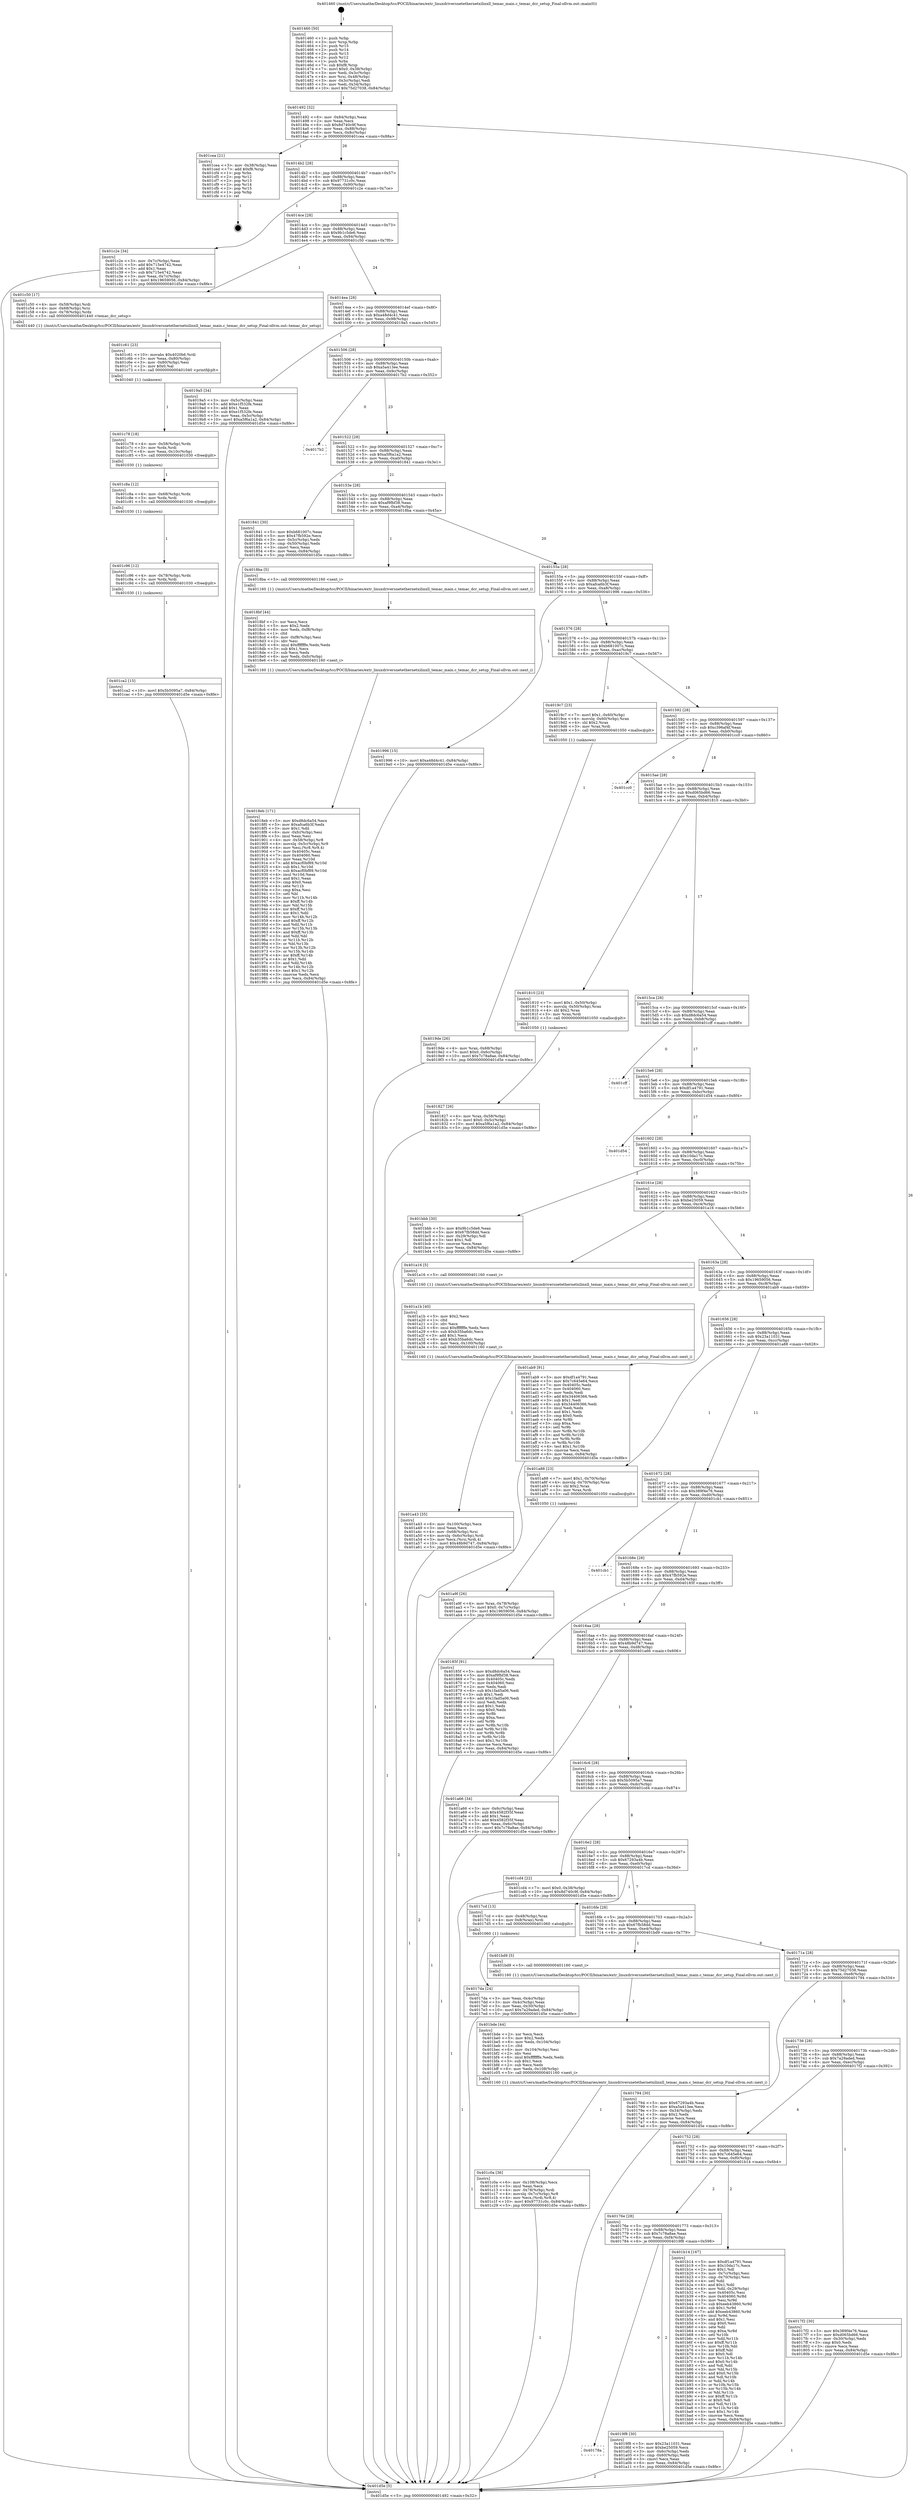 digraph "0x401460" {
  label = "0x401460 (/mnt/c/Users/mathe/Desktop/tcc/POCII/binaries/extr_linuxdriversnetethernetxilinxll_temac_main.c_temac_dcr_setup_Final-ollvm.out::main(0))"
  labelloc = "t"
  node[shape=record]

  Entry [label="",width=0.3,height=0.3,shape=circle,fillcolor=black,style=filled]
  "0x401492" [label="{
     0x401492 [32]\l
     | [instrs]\l
     &nbsp;&nbsp;0x401492 \<+6\>: mov -0x84(%rbp),%eax\l
     &nbsp;&nbsp;0x401498 \<+2\>: mov %eax,%ecx\l
     &nbsp;&nbsp;0x40149a \<+6\>: sub $0x8d740c9f,%ecx\l
     &nbsp;&nbsp;0x4014a0 \<+6\>: mov %eax,-0x88(%rbp)\l
     &nbsp;&nbsp;0x4014a6 \<+6\>: mov %ecx,-0x8c(%rbp)\l
     &nbsp;&nbsp;0x4014ac \<+6\>: je 0000000000401cea \<main+0x88a\>\l
  }"]
  "0x401cea" [label="{
     0x401cea [21]\l
     | [instrs]\l
     &nbsp;&nbsp;0x401cea \<+3\>: mov -0x38(%rbp),%eax\l
     &nbsp;&nbsp;0x401ced \<+7\>: add $0xf8,%rsp\l
     &nbsp;&nbsp;0x401cf4 \<+1\>: pop %rbx\l
     &nbsp;&nbsp;0x401cf5 \<+2\>: pop %r12\l
     &nbsp;&nbsp;0x401cf7 \<+2\>: pop %r13\l
     &nbsp;&nbsp;0x401cf9 \<+2\>: pop %r14\l
     &nbsp;&nbsp;0x401cfb \<+2\>: pop %r15\l
     &nbsp;&nbsp;0x401cfd \<+1\>: pop %rbp\l
     &nbsp;&nbsp;0x401cfe \<+1\>: ret\l
  }"]
  "0x4014b2" [label="{
     0x4014b2 [28]\l
     | [instrs]\l
     &nbsp;&nbsp;0x4014b2 \<+5\>: jmp 00000000004014b7 \<main+0x57\>\l
     &nbsp;&nbsp;0x4014b7 \<+6\>: mov -0x88(%rbp),%eax\l
     &nbsp;&nbsp;0x4014bd \<+5\>: sub $0x97731c0c,%eax\l
     &nbsp;&nbsp;0x4014c2 \<+6\>: mov %eax,-0x90(%rbp)\l
     &nbsp;&nbsp;0x4014c8 \<+6\>: je 0000000000401c2e \<main+0x7ce\>\l
  }"]
  Exit [label="",width=0.3,height=0.3,shape=circle,fillcolor=black,style=filled,peripheries=2]
  "0x401c2e" [label="{
     0x401c2e [34]\l
     | [instrs]\l
     &nbsp;&nbsp;0x401c2e \<+3\>: mov -0x7c(%rbp),%eax\l
     &nbsp;&nbsp;0x401c31 \<+5\>: add $0x715e4742,%eax\l
     &nbsp;&nbsp;0x401c36 \<+3\>: add $0x1,%eax\l
     &nbsp;&nbsp;0x401c39 \<+5\>: sub $0x715e4742,%eax\l
     &nbsp;&nbsp;0x401c3e \<+3\>: mov %eax,-0x7c(%rbp)\l
     &nbsp;&nbsp;0x401c41 \<+10\>: movl $0x19659056,-0x84(%rbp)\l
     &nbsp;&nbsp;0x401c4b \<+5\>: jmp 0000000000401d5e \<main+0x8fe\>\l
  }"]
  "0x4014ce" [label="{
     0x4014ce [28]\l
     | [instrs]\l
     &nbsp;&nbsp;0x4014ce \<+5\>: jmp 00000000004014d3 \<main+0x73\>\l
     &nbsp;&nbsp;0x4014d3 \<+6\>: mov -0x88(%rbp),%eax\l
     &nbsp;&nbsp;0x4014d9 \<+5\>: sub $0x9b1c5de6,%eax\l
     &nbsp;&nbsp;0x4014de \<+6\>: mov %eax,-0x94(%rbp)\l
     &nbsp;&nbsp;0x4014e4 \<+6\>: je 0000000000401c50 \<main+0x7f0\>\l
  }"]
  "0x401ca2" [label="{
     0x401ca2 [15]\l
     | [instrs]\l
     &nbsp;&nbsp;0x401ca2 \<+10\>: movl $0x5b5095a7,-0x84(%rbp)\l
     &nbsp;&nbsp;0x401cac \<+5\>: jmp 0000000000401d5e \<main+0x8fe\>\l
  }"]
  "0x401c50" [label="{
     0x401c50 [17]\l
     | [instrs]\l
     &nbsp;&nbsp;0x401c50 \<+4\>: mov -0x58(%rbp),%rdi\l
     &nbsp;&nbsp;0x401c54 \<+4\>: mov -0x68(%rbp),%rsi\l
     &nbsp;&nbsp;0x401c58 \<+4\>: mov -0x78(%rbp),%rdx\l
     &nbsp;&nbsp;0x401c5c \<+5\>: call 0000000000401440 \<temac_dcr_setup\>\l
     | [calls]\l
     &nbsp;&nbsp;0x401440 \{1\} (/mnt/c/Users/mathe/Desktop/tcc/POCII/binaries/extr_linuxdriversnetethernetxilinxll_temac_main.c_temac_dcr_setup_Final-ollvm.out::temac_dcr_setup)\l
  }"]
  "0x4014ea" [label="{
     0x4014ea [28]\l
     | [instrs]\l
     &nbsp;&nbsp;0x4014ea \<+5\>: jmp 00000000004014ef \<main+0x8f\>\l
     &nbsp;&nbsp;0x4014ef \<+6\>: mov -0x88(%rbp),%eax\l
     &nbsp;&nbsp;0x4014f5 \<+5\>: sub $0xa48d4c41,%eax\l
     &nbsp;&nbsp;0x4014fa \<+6\>: mov %eax,-0x98(%rbp)\l
     &nbsp;&nbsp;0x401500 \<+6\>: je 00000000004019a5 \<main+0x545\>\l
  }"]
  "0x401c96" [label="{
     0x401c96 [12]\l
     | [instrs]\l
     &nbsp;&nbsp;0x401c96 \<+4\>: mov -0x78(%rbp),%rdx\l
     &nbsp;&nbsp;0x401c9a \<+3\>: mov %rdx,%rdi\l
     &nbsp;&nbsp;0x401c9d \<+5\>: call 0000000000401030 \<free@plt\>\l
     | [calls]\l
     &nbsp;&nbsp;0x401030 \{1\} (unknown)\l
  }"]
  "0x4019a5" [label="{
     0x4019a5 [34]\l
     | [instrs]\l
     &nbsp;&nbsp;0x4019a5 \<+3\>: mov -0x5c(%rbp),%eax\l
     &nbsp;&nbsp;0x4019a8 \<+5\>: add $0xe1f532fe,%eax\l
     &nbsp;&nbsp;0x4019ad \<+3\>: add $0x1,%eax\l
     &nbsp;&nbsp;0x4019b0 \<+5\>: sub $0xe1f532fe,%eax\l
     &nbsp;&nbsp;0x4019b5 \<+3\>: mov %eax,-0x5c(%rbp)\l
     &nbsp;&nbsp;0x4019b8 \<+10\>: movl $0xa5f6a1a2,-0x84(%rbp)\l
     &nbsp;&nbsp;0x4019c2 \<+5\>: jmp 0000000000401d5e \<main+0x8fe\>\l
  }"]
  "0x401506" [label="{
     0x401506 [28]\l
     | [instrs]\l
     &nbsp;&nbsp;0x401506 \<+5\>: jmp 000000000040150b \<main+0xab\>\l
     &nbsp;&nbsp;0x40150b \<+6\>: mov -0x88(%rbp),%eax\l
     &nbsp;&nbsp;0x401511 \<+5\>: sub $0xa5a413ee,%eax\l
     &nbsp;&nbsp;0x401516 \<+6\>: mov %eax,-0x9c(%rbp)\l
     &nbsp;&nbsp;0x40151c \<+6\>: je 00000000004017b2 \<main+0x352\>\l
  }"]
  "0x401c8a" [label="{
     0x401c8a [12]\l
     | [instrs]\l
     &nbsp;&nbsp;0x401c8a \<+4\>: mov -0x68(%rbp),%rdx\l
     &nbsp;&nbsp;0x401c8e \<+3\>: mov %rdx,%rdi\l
     &nbsp;&nbsp;0x401c91 \<+5\>: call 0000000000401030 \<free@plt\>\l
     | [calls]\l
     &nbsp;&nbsp;0x401030 \{1\} (unknown)\l
  }"]
  "0x4017b2" [label="{
     0x4017b2\l
  }", style=dashed]
  "0x401522" [label="{
     0x401522 [28]\l
     | [instrs]\l
     &nbsp;&nbsp;0x401522 \<+5\>: jmp 0000000000401527 \<main+0xc7\>\l
     &nbsp;&nbsp;0x401527 \<+6\>: mov -0x88(%rbp),%eax\l
     &nbsp;&nbsp;0x40152d \<+5\>: sub $0xa5f6a1a2,%eax\l
     &nbsp;&nbsp;0x401532 \<+6\>: mov %eax,-0xa0(%rbp)\l
     &nbsp;&nbsp;0x401538 \<+6\>: je 0000000000401841 \<main+0x3e1\>\l
  }"]
  "0x401c78" [label="{
     0x401c78 [18]\l
     | [instrs]\l
     &nbsp;&nbsp;0x401c78 \<+4\>: mov -0x58(%rbp),%rdx\l
     &nbsp;&nbsp;0x401c7c \<+3\>: mov %rdx,%rdi\l
     &nbsp;&nbsp;0x401c7f \<+6\>: mov %eax,-0x10c(%rbp)\l
     &nbsp;&nbsp;0x401c85 \<+5\>: call 0000000000401030 \<free@plt\>\l
     | [calls]\l
     &nbsp;&nbsp;0x401030 \{1\} (unknown)\l
  }"]
  "0x401841" [label="{
     0x401841 [30]\l
     | [instrs]\l
     &nbsp;&nbsp;0x401841 \<+5\>: mov $0xb681007c,%eax\l
     &nbsp;&nbsp;0x401846 \<+5\>: mov $0x47fb592e,%ecx\l
     &nbsp;&nbsp;0x40184b \<+3\>: mov -0x5c(%rbp),%edx\l
     &nbsp;&nbsp;0x40184e \<+3\>: cmp -0x50(%rbp),%edx\l
     &nbsp;&nbsp;0x401851 \<+3\>: cmovl %ecx,%eax\l
     &nbsp;&nbsp;0x401854 \<+6\>: mov %eax,-0x84(%rbp)\l
     &nbsp;&nbsp;0x40185a \<+5\>: jmp 0000000000401d5e \<main+0x8fe\>\l
  }"]
  "0x40153e" [label="{
     0x40153e [28]\l
     | [instrs]\l
     &nbsp;&nbsp;0x40153e \<+5\>: jmp 0000000000401543 \<main+0xe3\>\l
     &nbsp;&nbsp;0x401543 \<+6\>: mov -0x88(%rbp),%eax\l
     &nbsp;&nbsp;0x401549 \<+5\>: sub $0xaf9fbf38,%eax\l
     &nbsp;&nbsp;0x40154e \<+6\>: mov %eax,-0xa4(%rbp)\l
     &nbsp;&nbsp;0x401554 \<+6\>: je 00000000004018ba \<main+0x45a\>\l
  }"]
  "0x401c61" [label="{
     0x401c61 [23]\l
     | [instrs]\l
     &nbsp;&nbsp;0x401c61 \<+10\>: movabs $0x4020b6,%rdi\l
     &nbsp;&nbsp;0x401c6b \<+3\>: mov %eax,-0x80(%rbp)\l
     &nbsp;&nbsp;0x401c6e \<+3\>: mov -0x80(%rbp),%esi\l
     &nbsp;&nbsp;0x401c71 \<+2\>: mov $0x0,%al\l
     &nbsp;&nbsp;0x401c73 \<+5\>: call 0000000000401040 \<printf@plt\>\l
     | [calls]\l
     &nbsp;&nbsp;0x401040 \{1\} (unknown)\l
  }"]
  "0x4018ba" [label="{
     0x4018ba [5]\l
     | [instrs]\l
     &nbsp;&nbsp;0x4018ba \<+5\>: call 0000000000401160 \<next_i\>\l
     | [calls]\l
     &nbsp;&nbsp;0x401160 \{1\} (/mnt/c/Users/mathe/Desktop/tcc/POCII/binaries/extr_linuxdriversnetethernetxilinxll_temac_main.c_temac_dcr_setup_Final-ollvm.out::next_i)\l
  }"]
  "0x40155a" [label="{
     0x40155a [28]\l
     | [instrs]\l
     &nbsp;&nbsp;0x40155a \<+5\>: jmp 000000000040155f \<main+0xff\>\l
     &nbsp;&nbsp;0x40155f \<+6\>: mov -0x88(%rbp),%eax\l
     &nbsp;&nbsp;0x401565 \<+5\>: sub $0xafca6b3f,%eax\l
     &nbsp;&nbsp;0x40156a \<+6\>: mov %eax,-0xa8(%rbp)\l
     &nbsp;&nbsp;0x401570 \<+6\>: je 0000000000401996 \<main+0x536\>\l
  }"]
  "0x401c0a" [label="{
     0x401c0a [36]\l
     | [instrs]\l
     &nbsp;&nbsp;0x401c0a \<+6\>: mov -0x108(%rbp),%ecx\l
     &nbsp;&nbsp;0x401c10 \<+3\>: imul %eax,%ecx\l
     &nbsp;&nbsp;0x401c13 \<+4\>: mov -0x78(%rbp),%rdi\l
     &nbsp;&nbsp;0x401c17 \<+4\>: movslq -0x7c(%rbp),%r8\l
     &nbsp;&nbsp;0x401c1b \<+4\>: mov %ecx,(%rdi,%r8,4)\l
     &nbsp;&nbsp;0x401c1f \<+10\>: movl $0x97731c0c,-0x84(%rbp)\l
     &nbsp;&nbsp;0x401c29 \<+5\>: jmp 0000000000401d5e \<main+0x8fe\>\l
  }"]
  "0x401996" [label="{
     0x401996 [15]\l
     | [instrs]\l
     &nbsp;&nbsp;0x401996 \<+10\>: movl $0xa48d4c41,-0x84(%rbp)\l
     &nbsp;&nbsp;0x4019a0 \<+5\>: jmp 0000000000401d5e \<main+0x8fe\>\l
  }"]
  "0x401576" [label="{
     0x401576 [28]\l
     | [instrs]\l
     &nbsp;&nbsp;0x401576 \<+5\>: jmp 000000000040157b \<main+0x11b\>\l
     &nbsp;&nbsp;0x40157b \<+6\>: mov -0x88(%rbp),%eax\l
     &nbsp;&nbsp;0x401581 \<+5\>: sub $0xb681007c,%eax\l
     &nbsp;&nbsp;0x401586 \<+6\>: mov %eax,-0xac(%rbp)\l
     &nbsp;&nbsp;0x40158c \<+6\>: je 00000000004019c7 \<main+0x567\>\l
  }"]
  "0x401bde" [label="{
     0x401bde [44]\l
     | [instrs]\l
     &nbsp;&nbsp;0x401bde \<+2\>: xor %ecx,%ecx\l
     &nbsp;&nbsp;0x401be0 \<+5\>: mov $0x2,%edx\l
     &nbsp;&nbsp;0x401be5 \<+6\>: mov %edx,-0x104(%rbp)\l
     &nbsp;&nbsp;0x401beb \<+1\>: cltd\l
     &nbsp;&nbsp;0x401bec \<+6\>: mov -0x104(%rbp),%esi\l
     &nbsp;&nbsp;0x401bf2 \<+2\>: idiv %esi\l
     &nbsp;&nbsp;0x401bf4 \<+6\>: imul $0xfffffffe,%edx,%edx\l
     &nbsp;&nbsp;0x401bfa \<+3\>: sub $0x1,%ecx\l
     &nbsp;&nbsp;0x401bfd \<+2\>: sub %ecx,%edx\l
     &nbsp;&nbsp;0x401bff \<+6\>: mov %edx,-0x108(%rbp)\l
     &nbsp;&nbsp;0x401c05 \<+5\>: call 0000000000401160 \<next_i\>\l
     | [calls]\l
     &nbsp;&nbsp;0x401160 \{1\} (/mnt/c/Users/mathe/Desktop/tcc/POCII/binaries/extr_linuxdriversnetethernetxilinxll_temac_main.c_temac_dcr_setup_Final-ollvm.out::next_i)\l
  }"]
  "0x4019c7" [label="{
     0x4019c7 [23]\l
     | [instrs]\l
     &nbsp;&nbsp;0x4019c7 \<+7\>: movl $0x1,-0x60(%rbp)\l
     &nbsp;&nbsp;0x4019ce \<+4\>: movslq -0x60(%rbp),%rax\l
     &nbsp;&nbsp;0x4019d2 \<+4\>: shl $0x2,%rax\l
     &nbsp;&nbsp;0x4019d6 \<+3\>: mov %rax,%rdi\l
     &nbsp;&nbsp;0x4019d9 \<+5\>: call 0000000000401050 \<malloc@plt\>\l
     | [calls]\l
     &nbsp;&nbsp;0x401050 \{1\} (unknown)\l
  }"]
  "0x401592" [label="{
     0x401592 [28]\l
     | [instrs]\l
     &nbsp;&nbsp;0x401592 \<+5\>: jmp 0000000000401597 \<main+0x137\>\l
     &nbsp;&nbsp;0x401597 \<+6\>: mov -0x88(%rbp),%eax\l
     &nbsp;&nbsp;0x40159d \<+5\>: sub $0xc396af4f,%eax\l
     &nbsp;&nbsp;0x4015a2 \<+6\>: mov %eax,-0xb0(%rbp)\l
     &nbsp;&nbsp;0x4015a8 \<+6\>: je 0000000000401cc0 \<main+0x860\>\l
  }"]
  "0x401a9f" [label="{
     0x401a9f [26]\l
     | [instrs]\l
     &nbsp;&nbsp;0x401a9f \<+4\>: mov %rax,-0x78(%rbp)\l
     &nbsp;&nbsp;0x401aa3 \<+7\>: movl $0x0,-0x7c(%rbp)\l
     &nbsp;&nbsp;0x401aaa \<+10\>: movl $0x19659056,-0x84(%rbp)\l
     &nbsp;&nbsp;0x401ab4 \<+5\>: jmp 0000000000401d5e \<main+0x8fe\>\l
  }"]
  "0x401cc0" [label="{
     0x401cc0\l
  }", style=dashed]
  "0x4015ae" [label="{
     0x4015ae [28]\l
     | [instrs]\l
     &nbsp;&nbsp;0x4015ae \<+5\>: jmp 00000000004015b3 \<main+0x153\>\l
     &nbsp;&nbsp;0x4015b3 \<+6\>: mov -0x88(%rbp),%eax\l
     &nbsp;&nbsp;0x4015b9 \<+5\>: sub $0xd065bd66,%eax\l
     &nbsp;&nbsp;0x4015be \<+6\>: mov %eax,-0xb4(%rbp)\l
     &nbsp;&nbsp;0x4015c4 \<+6\>: je 0000000000401810 \<main+0x3b0\>\l
  }"]
  "0x401a43" [label="{
     0x401a43 [35]\l
     | [instrs]\l
     &nbsp;&nbsp;0x401a43 \<+6\>: mov -0x100(%rbp),%ecx\l
     &nbsp;&nbsp;0x401a49 \<+3\>: imul %eax,%ecx\l
     &nbsp;&nbsp;0x401a4c \<+4\>: mov -0x68(%rbp),%rsi\l
     &nbsp;&nbsp;0x401a50 \<+4\>: movslq -0x6c(%rbp),%rdi\l
     &nbsp;&nbsp;0x401a54 \<+3\>: mov %ecx,(%rsi,%rdi,4)\l
     &nbsp;&nbsp;0x401a57 \<+10\>: movl $0x48b9d747,-0x84(%rbp)\l
     &nbsp;&nbsp;0x401a61 \<+5\>: jmp 0000000000401d5e \<main+0x8fe\>\l
  }"]
  "0x401810" [label="{
     0x401810 [23]\l
     | [instrs]\l
     &nbsp;&nbsp;0x401810 \<+7\>: movl $0x1,-0x50(%rbp)\l
     &nbsp;&nbsp;0x401817 \<+4\>: movslq -0x50(%rbp),%rax\l
     &nbsp;&nbsp;0x40181b \<+4\>: shl $0x2,%rax\l
     &nbsp;&nbsp;0x40181f \<+3\>: mov %rax,%rdi\l
     &nbsp;&nbsp;0x401822 \<+5\>: call 0000000000401050 \<malloc@plt\>\l
     | [calls]\l
     &nbsp;&nbsp;0x401050 \{1\} (unknown)\l
  }"]
  "0x4015ca" [label="{
     0x4015ca [28]\l
     | [instrs]\l
     &nbsp;&nbsp;0x4015ca \<+5\>: jmp 00000000004015cf \<main+0x16f\>\l
     &nbsp;&nbsp;0x4015cf \<+6\>: mov -0x88(%rbp),%eax\l
     &nbsp;&nbsp;0x4015d5 \<+5\>: sub $0xd8dc6a54,%eax\l
     &nbsp;&nbsp;0x4015da \<+6\>: mov %eax,-0xb8(%rbp)\l
     &nbsp;&nbsp;0x4015e0 \<+6\>: je 0000000000401cff \<main+0x89f\>\l
  }"]
  "0x401a1b" [label="{
     0x401a1b [40]\l
     | [instrs]\l
     &nbsp;&nbsp;0x401a1b \<+5\>: mov $0x2,%ecx\l
     &nbsp;&nbsp;0x401a20 \<+1\>: cltd\l
     &nbsp;&nbsp;0x401a21 \<+2\>: idiv %ecx\l
     &nbsp;&nbsp;0x401a23 \<+6\>: imul $0xfffffffe,%edx,%ecx\l
     &nbsp;&nbsp;0x401a29 \<+6\>: sub $0xb35ba6dc,%ecx\l
     &nbsp;&nbsp;0x401a2f \<+3\>: add $0x1,%ecx\l
     &nbsp;&nbsp;0x401a32 \<+6\>: add $0xb35ba6dc,%ecx\l
     &nbsp;&nbsp;0x401a38 \<+6\>: mov %ecx,-0x100(%rbp)\l
     &nbsp;&nbsp;0x401a3e \<+5\>: call 0000000000401160 \<next_i\>\l
     | [calls]\l
     &nbsp;&nbsp;0x401160 \{1\} (/mnt/c/Users/mathe/Desktop/tcc/POCII/binaries/extr_linuxdriversnetethernetxilinxll_temac_main.c_temac_dcr_setup_Final-ollvm.out::next_i)\l
  }"]
  "0x401cff" [label="{
     0x401cff\l
  }", style=dashed]
  "0x4015e6" [label="{
     0x4015e6 [28]\l
     | [instrs]\l
     &nbsp;&nbsp;0x4015e6 \<+5\>: jmp 00000000004015eb \<main+0x18b\>\l
     &nbsp;&nbsp;0x4015eb \<+6\>: mov -0x88(%rbp),%eax\l
     &nbsp;&nbsp;0x4015f1 \<+5\>: sub $0xdf1a4791,%eax\l
     &nbsp;&nbsp;0x4015f6 \<+6\>: mov %eax,-0xbc(%rbp)\l
     &nbsp;&nbsp;0x4015fc \<+6\>: je 0000000000401d54 \<main+0x8f4\>\l
  }"]
  "0x40178a" [label="{
     0x40178a\l
  }", style=dashed]
  "0x401d54" [label="{
     0x401d54\l
  }", style=dashed]
  "0x401602" [label="{
     0x401602 [28]\l
     | [instrs]\l
     &nbsp;&nbsp;0x401602 \<+5\>: jmp 0000000000401607 \<main+0x1a7\>\l
     &nbsp;&nbsp;0x401607 \<+6\>: mov -0x88(%rbp),%eax\l
     &nbsp;&nbsp;0x40160d \<+5\>: sub $0x10da17c,%eax\l
     &nbsp;&nbsp;0x401612 \<+6\>: mov %eax,-0xc0(%rbp)\l
     &nbsp;&nbsp;0x401618 \<+6\>: je 0000000000401bbb \<main+0x75b\>\l
  }"]
  "0x4019f8" [label="{
     0x4019f8 [30]\l
     | [instrs]\l
     &nbsp;&nbsp;0x4019f8 \<+5\>: mov $0x23a11031,%eax\l
     &nbsp;&nbsp;0x4019fd \<+5\>: mov $0xbe25059,%ecx\l
     &nbsp;&nbsp;0x401a02 \<+3\>: mov -0x6c(%rbp),%edx\l
     &nbsp;&nbsp;0x401a05 \<+3\>: cmp -0x60(%rbp),%edx\l
     &nbsp;&nbsp;0x401a08 \<+3\>: cmovl %ecx,%eax\l
     &nbsp;&nbsp;0x401a0b \<+6\>: mov %eax,-0x84(%rbp)\l
     &nbsp;&nbsp;0x401a11 \<+5\>: jmp 0000000000401d5e \<main+0x8fe\>\l
  }"]
  "0x401bbb" [label="{
     0x401bbb [30]\l
     | [instrs]\l
     &nbsp;&nbsp;0x401bbb \<+5\>: mov $0x9b1c5de6,%eax\l
     &nbsp;&nbsp;0x401bc0 \<+5\>: mov $0x67fb58dd,%ecx\l
     &nbsp;&nbsp;0x401bc5 \<+3\>: mov -0x29(%rbp),%dl\l
     &nbsp;&nbsp;0x401bc8 \<+3\>: test $0x1,%dl\l
     &nbsp;&nbsp;0x401bcb \<+3\>: cmovne %ecx,%eax\l
     &nbsp;&nbsp;0x401bce \<+6\>: mov %eax,-0x84(%rbp)\l
     &nbsp;&nbsp;0x401bd4 \<+5\>: jmp 0000000000401d5e \<main+0x8fe\>\l
  }"]
  "0x40161e" [label="{
     0x40161e [28]\l
     | [instrs]\l
     &nbsp;&nbsp;0x40161e \<+5\>: jmp 0000000000401623 \<main+0x1c3\>\l
     &nbsp;&nbsp;0x401623 \<+6\>: mov -0x88(%rbp),%eax\l
     &nbsp;&nbsp;0x401629 \<+5\>: sub $0xbe25059,%eax\l
     &nbsp;&nbsp;0x40162e \<+6\>: mov %eax,-0xc4(%rbp)\l
     &nbsp;&nbsp;0x401634 \<+6\>: je 0000000000401a16 \<main+0x5b6\>\l
  }"]
  "0x40176e" [label="{
     0x40176e [28]\l
     | [instrs]\l
     &nbsp;&nbsp;0x40176e \<+5\>: jmp 0000000000401773 \<main+0x313\>\l
     &nbsp;&nbsp;0x401773 \<+6\>: mov -0x88(%rbp),%eax\l
     &nbsp;&nbsp;0x401779 \<+5\>: sub $0x7c78a8ae,%eax\l
     &nbsp;&nbsp;0x40177e \<+6\>: mov %eax,-0xf4(%rbp)\l
     &nbsp;&nbsp;0x401784 \<+6\>: je 00000000004019f8 \<main+0x598\>\l
  }"]
  "0x401a16" [label="{
     0x401a16 [5]\l
     | [instrs]\l
     &nbsp;&nbsp;0x401a16 \<+5\>: call 0000000000401160 \<next_i\>\l
     | [calls]\l
     &nbsp;&nbsp;0x401160 \{1\} (/mnt/c/Users/mathe/Desktop/tcc/POCII/binaries/extr_linuxdriversnetethernetxilinxll_temac_main.c_temac_dcr_setup_Final-ollvm.out::next_i)\l
  }"]
  "0x40163a" [label="{
     0x40163a [28]\l
     | [instrs]\l
     &nbsp;&nbsp;0x40163a \<+5\>: jmp 000000000040163f \<main+0x1df\>\l
     &nbsp;&nbsp;0x40163f \<+6\>: mov -0x88(%rbp),%eax\l
     &nbsp;&nbsp;0x401645 \<+5\>: sub $0x19659056,%eax\l
     &nbsp;&nbsp;0x40164a \<+6\>: mov %eax,-0xc8(%rbp)\l
     &nbsp;&nbsp;0x401650 \<+6\>: je 0000000000401ab9 \<main+0x659\>\l
  }"]
  "0x401b14" [label="{
     0x401b14 [167]\l
     | [instrs]\l
     &nbsp;&nbsp;0x401b14 \<+5\>: mov $0xdf1a4791,%eax\l
     &nbsp;&nbsp;0x401b19 \<+5\>: mov $0x10da17c,%ecx\l
     &nbsp;&nbsp;0x401b1e \<+2\>: mov $0x1,%dl\l
     &nbsp;&nbsp;0x401b20 \<+3\>: mov -0x7c(%rbp),%esi\l
     &nbsp;&nbsp;0x401b23 \<+3\>: cmp -0x70(%rbp),%esi\l
     &nbsp;&nbsp;0x401b26 \<+4\>: setl %dil\l
     &nbsp;&nbsp;0x401b2a \<+4\>: and $0x1,%dil\l
     &nbsp;&nbsp;0x401b2e \<+4\>: mov %dil,-0x29(%rbp)\l
     &nbsp;&nbsp;0x401b32 \<+7\>: mov 0x40405c,%esi\l
     &nbsp;&nbsp;0x401b39 \<+8\>: mov 0x404060,%r8d\l
     &nbsp;&nbsp;0x401b41 \<+3\>: mov %esi,%r9d\l
     &nbsp;&nbsp;0x401b44 \<+7\>: sub $0xeeb43860,%r9d\l
     &nbsp;&nbsp;0x401b4b \<+4\>: sub $0x1,%r9d\l
     &nbsp;&nbsp;0x401b4f \<+7\>: add $0xeeb43860,%r9d\l
     &nbsp;&nbsp;0x401b56 \<+4\>: imul %r9d,%esi\l
     &nbsp;&nbsp;0x401b5a \<+3\>: and $0x1,%esi\l
     &nbsp;&nbsp;0x401b5d \<+3\>: cmp $0x0,%esi\l
     &nbsp;&nbsp;0x401b60 \<+4\>: sete %dil\l
     &nbsp;&nbsp;0x401b64 \<+4\>: cmp $0xa,%r8d\l
     &nbsp;&nbsp;0x401b68 \<+4\>: setl %r10b\l
     &nbsp;&nbsp;0x401b6c \<+3\>: mov %dil,%r11b\l
     &nbsp;&nbsp;0x401b6f \<+4\>: xor $0xff,%r11b\l
     &nbsp;&nbsp;0x401b73 \<+3\>: mov %r10b,%bl\l
     &nbsp;&nbsp;0x401b76 \<+3\>: xor $0xff,%bl\l
     &nbsp;&nbsp;0x401b79 \<+3\>: xor $0x0,%dl\l
     &nbsp;&nbsp;0x401b7c \<+3\>: mov %r11b,%r14b\l
     &nbsp;&nbsp;0x401b7f \<+4\>: and $0x0,%r14b\l
     &nbsp;&nbsp;0x401b83 \<+3\>: and %dl,%dil\l
     &nbsp;&nbsp;0x401b86 \<+3\>: mov %bl,%r15b\l
     &nbsp;&nbsp;0x401b89 \<+4\>: and $0x0,%r15b\l
     &nbsp;&nbsp;0x401b8d \<+3\>: and %dl,%r10b\l
     &nbsp;&nbsp;0x401b90 \<+3\>: or %dil,%r14b\l
     &nbsp;&nbsp;0x401b93 \<+3\>: or %r10b,%r15b\l
     &nbsp;&nbsp;0x401b96 \<+3\>: xor %r15b,%r14b\l
     &nbsp;&nbsp;0x401b99 \<+3\>: or %bl,%r11b\l
     &nbsp;&nbsp;0x401b9c \<+4\>: xor $0xff,%r11b\l
     &nbsp;&nbsp;0x401ba0 \<+3\>: or $0x0,%dl\l
     &nbsp;&nbsp;0x401ba3 \<+3\>: and %dl,%r11b\l
     &nbsp;&nbsp;0x401ba6 \<+3\>: or %r11b,%r14b\l
     &nbsp;&nbsp;0x401ba9 \<+4\>: test $0x1,%r14b\l
     &nbsp;&nbsp;0x401bad \<+3\>: cmovne %ecx,%eax\l
     &nbsp;&nbsp;0x401bb0 \<+6\>: mov %eax,-0x84(%rbp)\l
     &nbsp;&nbsp;0x401bb6 \<+5\>: jmp 0000000000401d5e \<main+0x8fe\>\l
  }"]
  "0x401ab9" [label="{
     0x401ab9 [91]\l
     | [instrs]\l
     &nbsp;&nbsp;0x401ab9 \<+5\>: mov $0xdf1a4791,%eax\l
     &nbsp;&nbsp;0x401abe \<+5\>: mov $0x7c645e64,%ecx\l
     &nbsp;&nbsp;0x401ac3 \<+7\>: mov 0x40405c,%edx\l
     &nbsp;&nbsp;0x401aca \<+7\>: mov 0x404060,%esi\l
     &nbsp;&nbsp;0x401ad1 \<+2\>: mov %edx,%edi\l
     &nbsp;&nbsp;0x401ad3 \<+6\>: add $0x34406366,%edi\l
     &nbsp;&nbsp;0x401ad9 \<+3\>: sub $0x1,%edi\l
     &nbsp;&nbsp;0x401adc \<+6\>: sub $0x34406366,%edi\l
     &nbsp;&nbsp;0x401ae2 \<+3\>: imul %edi,%edx\l
     &nbsp;&nbsp;0x401ae5 \<+3\>: and $0x1,%edx\l
     &nbsp;&nbsp;0x401ae8 \<+3\>: cmp $0x0,%edx\l
     &nbsp;&nbsp;0x401aeb \<+4\>: sete %r8b\l
     &nbsp;&nbsp;0x401aef \<+3\>: cmp $0xa,%esi\l
     &nbsp;&nbsp;0x401af2 \<+4\>: setl %r9b\l
     &nbsp;&nbsp;0x401af6 \<+3\>: mov %r8b,%r10b\l
     &nbsp;&nbsp;0x401af9 \<+3\>: and %r9b,%r10b\l
     &nbsp;&nbsp;0x401afc \<+3\>: xor %r9b,%r8b\l
     &nbsp;&nbsp;0x401aff \<+3\>: or %r8b,%r10b\l
     &nbsp;&nbsp;0x401b02 \<+4\>: test $0x1,%r10b\l
     &nbsp;&nbsp;0x401b06 \<+3\>: cmovne %ecx,%eax\l
     &nbsp;&nbsp;0x401b09 \<+6\>: mov %eax,-0x84(%rbp)\l
     &nbsp;&nbsp;0x401b0f \<+5\>: jmp 0000000000401d5e \<main+0x8fe\>\l
  }"]
  "0x401656" [label="{
     0x401656 [28]\l
     | [instrs]\l
     &nbsp;&nbsp;0x401656 \<+5\>: jmp 000000000040165b \<main+0x1fb\>\l
     &nbsp;&nbsp;0x40165b \<+6\>: mov -0x88(%rbp),%eax\l
     &nbsp;&nbsp;0x401661 \<+5\>: sub $0x23a11031,%eax\l
     &nbsp;&nbsp;0x401666 \<+6\>: mov %eax,-0xcc(%rbp)\l
     &nbsp;&nbsp;0x40166c \<+6\>: je 0000000000401a88 \<main+0x628\>\l
  }"]
  "0x4019de" [label="{
     0x4019de [26]\l
     | [instrs]\l
     &nbsp;&nbsp;0x4019de \<+4\>: mov %rax,-0x68(%rbp)\l
     &nbsp;&nbsp;0x4019e2 \<+7\>: movl $0x0,-0x6c(%rbp)\l
     &nbsp;&nbsp;0x4019e9 \<+10\>: movl $0x7c78a8ae,-0x84(%rbp)\l
     &nbsp;&nbsp;0x4019f3 \<+5\>: jmp 0000000000401d5e \<main+0x8fe\>\l
  }"]
  "0x401a88" [label="{
     0x401a88 [23]\l
     | [instrs]\l
     &nbsp;&nbsp;0x401a88 \<+7\>: movl $0x1,-0x70(%rbp)\l
     &nbsp;&nbsp;0x401a8f \<+4\>: movslq -0x70(%rbp),%rax\l
     &nbsp;&nbsp;0x401a93 \<+4\>: shl $0x2,%rax\l
     &nbsp;&nbsp;0x401a97 \<+3\>: mov %rax,%rdi\l
     &nbsp;&nbsp;0x401a9a \<+5\>: call 0000000000401050 \<malloc@plt\>\l
     | [calls]\l
     &nbsp;&nbsp;0x401050 \{1\} (unknown)\l
  }"]
  "0x401672" [label="{
     0x401672 [28]\l
     | [instrs]\l
     &nbsp;&nbsp;0x401672 \<+5\>: jmp 0000000000401677 \<main+0x217\>\l
     &nbsp;&nbsp;0x401677 \<+6\>: mov -0x88(%rbp),%eax\l
     &nbsp;&nbsp;0x40167d \<+5\>: sub $0x389f4e76,%eax\l
     &nbsp;&nbsp;0x401682 \<+6\>: mov %eax,-0xd0(%rbp)\l
     &nbsp;&nbsp;0x401688 \<+6\>: je 0000000000401cb1 \<main+0x851\>\l
  }"]
  "0x4018eb" [label="{
     0x4018eb [171]\l
     | [instrs]\l
     &nbsp;&nbsp;0x4018eb \<+5\>: mov $0xd8dc6a54,%ecx\l
     &nbsp;&nbsp;0x4018f0 \<+5\>: mov $0xafca6b3f,%edx\l
     &nbsp;&nbsp;0x4018f5 \<+3\>: mov $0x1,%dil\l
     &nbsp;&nbsp;0x4018f8 \<+6\>: mov -0xfc(%rbp),%esi\l
     &nbsp;&nbsp;0x4018fe \<+3\>: imul %eax,%esi\l
     &nbsp;&nbsp;0x401901 \<+4\>: mov -0x58(%rbp),%r8\l
     &nbsp;&nbsp;0x401905 \<+4\>: movslq -0x5c(%rbp),%r9\l
     &nbsp;&nbsp;0x401909 \<+4\>: mov %esi,(%r8,%r9,4)\l
     &nbsp;&nbsp;0x40190d \<+7\>: mov 0x40405c,%eax\l
     &nbsp;&nbsp;0x401914 \<+7\>: mov 0x404060,%esi\l
     &nbsp;&nbsp;0x40191b \<+3\>: mov %eax,%r10d\l
     &nbsp;&nbsp;0x40191e \<+7\>: add $0xacf0bf89,%r10d\l
     &nbsp;&nbsp;0x401925 \<+4\>: sub $0x1,%r10d\l
     &nbsp;&nbsp;0x401929 \<+7\>: sub $0xacf0bf89,%r10d\l
     &nbsp;&nbsp;0x401930 \<+4\>: imul %r10d,%eax\l
     &nbsp;&nbsp;0x401934 \<+3\>: and $0x1,%eax\l
     &nbsp;&nbsp;0x401937 \<+3\>: cmp $0x0,%eax\l
     &nbsp;&nbsp;0x40193a \<+4\>: sete %r11b\l
     &nbsp;&nbsp;0x40193e \<+3\>: cmp $0xa,%esi\l
     &nbsp;&nbsp;0x401941 \<+3\>: setl %bl\l
     &nbsp;&nbsp;0x401944 \<+3\>: mov %r11b,%r14b\l
     &nbsp;&nbsp;0x401947 \<+4\>: xor $0xff,%r14b\l
     &nbsp;&nbsp;0x40194b \<+3\>: mov %bl,%r15b\l
     &nbsp;&nbsp;0x40194e \<+4\>: xor $0xff,%r15b\l
     &nbsp;&nbsp;0x401952 \<+4\>: xor $0x1,%dil\l
     &nbsp;&nbsp;0x401956 \<+3\>: mov %r14b,%r12b\l
     &nbsp;&nbsp;0x401959 \<+4\>: and $0xff,%r12b\l
     &nbsp;&nbsp;0x40195d \<+3\>: and %dil,%r11b\l
     &nbsp;&nbsp;0x401960 \<+3\>: mov %r15b,%r13b\l
     &nbsp;&nbsp;0x401963 \<+4\>: and $0xff,%r13b\l
     &nbsp;&nbsp;0x401967 \<+3\>: and %dil,%bl\l
     &nbsp;&nbsp;0x40196a \<+3\>: or %r11b,%r12b\l
     &nbsp;&nbsp;0x40196d \<+3\>: or %bl,%r13b\l
     &nbsp;&nbsp;0x401970 \<+3\>: xor %r13b,%r12b\l
     &nbsp;&nbsp;0x401973 \<+3\>: or %r15b,%r14b\l
     &nbsp;&nbsp;0x401976 \<+4\>: xor $0xff,%r14b\l
     &nbsp;&nbsp;0x40197a \<+4\>: or $0x1,%dil\l
     &nbsp;&nbsp;0x40197e \<+3\>: and %dil,%r14b\l
     &nbsp;&nbsp;0x401981 \<+3\>: or %r14b,%r12b\l
     &nbsp;&nbsp;0x401984 \<+4\>: test $0x1,%r12b\l
     &nbsp;&nbsp;0x401988 \<+3\>: cmovne %edx,%ecx\l
     &nbsp;&nbsp;0x40198b \<+6\>: mov %ecx,-0x84(%rbp)\l
     &nbsp;&nbsp;0x401991 \<+5\>: jmp 0000000000401d5e \<main+0x8fe\>\l
  }"]
  "0x401cb1" [label="{
     0x401cb1\l
  }", style=dashed]
  "0x40168e" [label="{
     0x40168e [28]\l
     | [instrs]\l
     &nbsp;&nbsp;0x40168e \<+5\>: jmp 0000000000401693 \<main+0x233\>\l
     &nbsp;&nbsp;0x401693 \<+6\>: mov -0x88(%rbp),%eax\l
     &nbsp;&nbsp;0x401699 \<+5\>: sub $0x47fb592e,%eax\l
     &nbsp;&nbsp;0x40169e \<+6\>: mov %eax,-0xd4(%rbp)\l
     &nbsp;&nbsp;0x4016a4 \<+6\>: je 000000000040185f \<main+0x3ff\>\l
  }"]
  "0x4018bf" [label="{
     0x4018bf [44]\l
     | [instrs]\l
     &nbsp;&nbsp;0x4018bf \<+2\>: xor %ecx,%ecx\l
     &nbsp;&nbsp;0x4018c1 \<+5\>: mov $0x2,%edx\l
     &nbsp;&nbsp;0x4018c6 \<+6\>: mov %edx,-0xf8(%rbp)\l
     &nbsp;&nbsp;0x4018cc \<+1\>: cltd\l
     &nbsp;&nbsp;0x4018cd \<+6\>: mov -0xf8(%rbp),%esi\l
     &nbsp;&nbsp;0x4018d3 \<+2\>: idiv %esi\l
     &nbsp;&nbsp;0x4018d5 \<+6\>: imul $0xfffffffe,%edx,%edx\l
     &nbsp;&nbsp;0x4018db \<+3\>: sub $0x1,%ecx\l
     &nbsp;&nbsp;0x4018de \<+2\>: sub %ecx,%edx\l
     &nbsp;&nbsp;0x4018e0 \<+6\>: mov %edx,-0xfc(%rbp)\l
     &nbsp;&nbsp;0x4018e6 \<+5\>: call 0000000000401160 \<next_i\>\l
     | [calls]\l
     &nbsp;&nbsp;0x401160 \{1\} (/mnt/c/Users/mathe/Desktop/tcc/POCII/binaries/extr_linuxdriversnetethernetxilinxll_temac_main.c_temac_dcr_setup_Final-ollvm.out::next_i)\l
  }"]
  "0x40185f" [label="{
     0x40185f [91]\l
     | [instrs]\l
     &nbsp;&nbsp;0x40185f \<+5\>: mov $0xd8dc6a54,%eax\l
     &nbsp;&nbsp;0x401864 \<+5\>: mov $0xaf9fbf38,%ecx\l
     &nbsp;&nbsp;0x401869 \<+7\>: mov 0x40405c,%edx\l
     &nbsp;&nbsp;0x401870 \<+7\>: mov 0x404060,%esi\l
     &nbsp;&nbsp;0x401877 \<+2\>: mov %edx,%edi\l
     &nbsp;&nbsp;0x401879 \<+6\>: sub $0x1fad5a06,%edi\l
     &nbsp;&nbsp;0x40187f \<+3\>: sub $0x1,%edi\l
     &nbsp;&nbsp;0x401882 \<+6\>: add $0x1fad5a06,%edi\l
     &nbsp;&nbsp;0x401888 \<+3\>: imul %edi,%edx\l
     &nbsp;&nbsp;0x40188b \<+3\>: and $0x1,%edx\l
     &nbsp;&nbsp;0x40188e \<+3\>: cmp $0x0,%edx\l
     &nbsp;&nbsp;0x401891 \<+4\>: sete %r8b\l
     &nbsp;&nbsp;0x401895 \<+3\>: cmp $0xa,%esi\l
     &nbsp;&nbsp;0x401898 \<+4\>: setl %r9b\l
     &nbsp;&nbsp;0x40189c \<+3\>: mov %r8b,%r10b\l
     &nbsp;&nbsp;0x40189f \<+3\>: and %r9b,%r10b\l
     &nbsp;&nbsp;0x4018a2 \<+3\>: xor %r9b,%r8b\l
     &nbsp;&nbsp;0x4018a5 \<+3\>: or %r8b,%r10b\l
     &nbsp;&nbsp;0x4018a8 \<+4\>: test $0x1,%r10b\l
     &nbsp;&nbsp;0x4018ac \<+3\>: cmovne %ecx,%eax\l
     &nbsp;&nbsp;0x4018af \<+6\>: mov %eax,-0x84(%rbp)\l
     &nbsp;&nbsp;0x4018b5 \<+5\>: jmp 0000000000401d5e \<main+0x8fe\>\l
  }"]
  "0x4016aa" [label="{
     0x4016aa [28]\l
     | [instrs]\l
     &nbsp;&nbsp;0x4016aa \<+5\>: jmp 00000000004016af \<main+0x24f\>\l
     &nbsp;&nbsp;0x4016af \<+6\>: mov -0x88(%rbp),%eax\l
     &nbsp;&nbsp;0x4016b5 \<+5\>: sub $0x48b9d747,%eax\l
     &nbsp;&nbsp;0x4016ba \<+6\>: mov %eax,-0xd8(%rbp)\l
     &nbsp;&nbsp;0x4016c0 \<+6\>: je 0000000000401a66 \<main+0x606\>\l
  }"]
  "0x401827" [label="{
     0x401827 [26]\l
     | [instrs]\l
     &nbsp;&nbsp;0x401827 \<+4\>: mov %rax,-0x58(%rbp)\l
     &nbsp;&nbsp;0x40182b \<+7\>: movl $0x0,-0x5c(%rbp)\l
     &nbsp;&nbsp;0x401832 \<+10\>: movl $0xa5f6a1a2,-0x84(%rbp)\l
     &nbsp;&nbsp;0x40183c \<+5\>: jmp 0000000000401d5e \<main+0x8fe\>\l
  }"]
  "0x401a66" [label="{
     0x401a66 [34]\l
     | [instrs]\l
     &nbsp;&nbsp;0x401a66 \<+3\>: mov -0x6c(%rbp),%eax\l
     &nbsp;&nbsp;0x401a69 \<+5\>: sub $0x4582f35f,%eax\l
     &nbsp;&nbsp;0x401a6e \<+3\>: add $0x1,%eax\l
     &nbsp;&nbsp;0x401a71 \<+5\>: add $0x4582f35f,%eax\l
     &nbsp;&nbsp;0x401a76 \<+3\>: mov %eax,-0x6c(%rbp)\l
     &nbsp;&nbsp;0x401a79 \<+10\>: movl $0x7c78a8ae,-0x84(%rbp)\l
     &nbsp;&nbsp;0x401a83 \<+5\>: jmp 0000000000401d5e \<main+0x8fe\>\l
  }"]
  "0x4016c6" [label="{
     0x4016c6 [28]\l
     | [instrs]\l
     &nbsp;&nbsp;0x4016c6 \<+5\>: jmp 00000000004016cb \<main+0x26b\>\l
     &nbsp;&nbsp;0x4016cb \<+6\>: mov -0x88(%rbp),%eax\l
     &nbsp;&nbsp;0x4016d1 \<+5\>: sub $0x5b5095a7,%eax\l
     &nbsp;&nbsp;0x4016d6 \<+6\>: mov %eax,-0xdc(%rbp)\l
     &nbsp;&nbsp;0x4016dc \<+6\>: je 0000000000401cd4 \<main+0x874\>\l
  }"]
  "0x401752" [label="{
     0x401752 [28]\l
     | [instrs]\l
     &nbsp;&nbsp;0x401752 \<+5\>: jmp 0000000000401757 \<main+0x2f7\>\l
     &nbsp;&nbsp;0x401757 \<+6\>: mov -0x88(%rbp),%eax\l
     &nbsp;&nbsp;0x40175d \<+5\>: sub $0x7c645e64,%eax\l
     &nbsp;&nbsp;0x401762 \<+6\>: mov %eax,-0xf0(%rbp)\l
     &nbsp;&nbsp;0x401768 \<+6\>: je 0000000000401b14 \<main+0x6b4\>\l
  }"]
  "0x401cd4" [label="{
     0x401cd4 [22]\l
     | [instrs]\l
     &nbsp;&nbsp;0x401cd4 \<+7\>: movl $0x0,-0x38(%rbp)\l
     &nbsp;&nbsp;0x401cdb \<+10\>: movl $0x8d740c9f,-0x84(%rbp)\l
     &nbsp;&nbsp;0x401ce5 \<+5\>: jmp 0000000000401d5e \<main+0x8fe\>\l
  }"]
  "0x4016e2" [label="{
     0x4016e2 [28]\l
     | [instrs]\l
     &nbsp;&nbsp;0x4016e2 \<+5\>: jmp 00000000004016e7 \<main+0x287\>\l
     &nbsp;&nbsp;0x4016e7 \<+6\>: mov -0x88(%rbp),%eax\l
     &nbsp;&nbsp;0x4016ed \<+5\>: sub $0x67293a4b,%eax\l
     &nbsp;&nbsp;0x4016f2 \<+6\>: mov %eax,-0xe0(%rbp)\l
     &nbsp;&nbsp;0x4016f8 \<+6\>: je 00000000004017cd \<main+0x36d\>\l
  }"]
  "0x4017f2" [label="{
     0x4017f2 [30]\l
     | [instrs]\l
     &nbsp;&nbsp;0x4017f2 \<+5\>: mov $0x389f4e76,%eax\l
     &nbsp;&nbsp;0x4017f7 \<+5\>: mov $0xd065bd66,%ecx\l
     &nbsp;&nbsp;0x4017fc \<+3\>: mov -0x30(%rbp),%edx\l
     &nbsp;&nbsp;0x4017ff \<+3\>: cmp $0x0,%edx\l
     &nbsp;&nbsp;0x401802 \<+3\>: cmove %ecx,%eax\l
     &nbsp;&nbsp;0x401805 \<+6\>: mov %eax,-0x84(%rbp)\l
     &nbsp;&nbsp;0x40180b \<+5\>: jmp 0000000000401d5e \<main+0x8fe\>\l
  }"]
  "0x4017cd" [label="{
     0x4017cd [13]\l
     | [instrs]\l
     &nbsp;&nbsp;0x4017cd \<+4\>: mov -0x48(%rbp),%rax\l
     &nbsp;&nbsp;0x4017d1 \<+4\>: mov 0x8(%rax),%rdi\l
     &nbsp;&nbsp;0x4017d5 \<+5\>: call 0000000000401060 \<atoi@plt\>\l
     | [calls]\l
     &nbsp;&nbsp;0x401060 \{1\} (unknown)\l
  }"]
  "0x4016fe" [label="{
     0x4016fe [28]\l
     | [instrs]\l
     &nbsp;&nbsp;0x4016fe \<+5\>: jmp 0000000000401703 \<main+0x2a3\>\l
     &nbsp;&nbsp;0x401703 \<+6\>: mov -0x88(%rbp),%eax\l
     &nbsp;&nbsp;0x401709 \<+5\>: sub $0x67fb58dd,%eax\l
     &nbsp;&nbsp;0x40170e \<+6\>: mov %eax,-0xe4(%rbp)\l
     &nbsp;&nbsp;0x401714 \<+6\>: je 0000000000401bd9 \<main+0x779\>\l
  }"]
  "0x4017da" [label="{
     0x4017da [24]\l
     | [instrs]\l
     &nbsp;&nbsp;0x4017da \<+3\>: mov %eax,-0x4c(%rbp)\l
     &nbsp;&nbsp;0x4017dd \<+3\>: mov -0x4c(%rbp),%eax\l
     &nbsp;&nbsp;0x4017e0 \<+3\>: mov %eax,-0x30(%rbp)\l
     &nbsp;&nbsp;0x4017e3 \<+10\>: movl $0x7a29aded,-0x84(%rbp)\l
     &nbsp;&nbsp;0x4017ed \<+5\>: jmp 0000000000401d5e \<main+0x8fe\>\l
  }"]
  "0x401bd9" [label="{
     0x401bd9 [5]\l
     | [instrs]\l
     &nbsp;&nbsp;0x401bd9 \<+5\>: call 0000000000401160 \<next_i\>\l
     | [calls]\l
     &nbsp;&nbsp;0x401160 \{1\} (/mnt/c/Users/mathe/Desktop/tcc/POCII/binaries/extr_linuxdriversnetethernetxilinxll_temac_main.c_temac_dcr_setup_Final-ollvm.out::next_i)\l
  }"]
  "0x40171a" [label="{
     0x40171a [28]\l
     | [instrs]\l
     &nbsp;&nbsp;0x40171a \<+5\>: jmp 000000000040171f \<main+0x2bf\>\l
     &nbsp;&nbsp;0x40171f \<+6\>: mov -0x88(%rbp),%eax\l
     &nbsp;&nbsp;0x401725 \<+5\>: sub $0x75d27038,%eax\l
     &nbsp;&nbsp;0x40172a \<+6\>: mov %eax,-0xe8(%rbp)\l
     &nbsp;&nbsp;0x401730 \<+6\>: je 0000000000401794 \<main+0x334\>\l
  }"]
  "0x401460" [label="{
     0x401460 [50]\l
     | [instrs]\l
     &nbsp;&nbsp;0x401460 \<+1\>: push %rbp\l
     &nbsp;&nbsp;0x401461 \<+3\>: mov %rsp,%rbp\l
     &nbsp;&nbsp;0x401464 \<+2\>: push %r15\l
     &nbsp;&nbsp;0x401466 \<+2\>: push %r14\l
     &nbsp;&nbsp;0x401468 \<+2\>: push %r13\l
     &nbsp;&nbsp;0x40146a \<+2\>: push %r12\l
     &nbsp;&nbsp;0x40146c \<+1\>: push %rbx\l
     &nbsp;&nbsp;0x40146d \<+7\>: sub $0xf8,%rsp\l
     &nbsp;&nbsp;0x401474 \<+7\>: movl $0x0,-0x38(%rbp)\l
     &nbsp;&nbsp;0x40147b \<+3\>: mov %edi,-0x3c(%rbp)\l
     &nbsp;&nbsp;0x40147e \<+4\>: mov %rsi,-0x48(%rbp)\l
     &nbsp;&nbsp;0x401482 \<+3\>: mov -0x3c(%rbp),%edi\l
     &nbsp;&nbsp;0x401485 \<+3\>: mov %edi,-0x34(%rbp)\l
     &nbsp;&nbsp;0x401488 \<+10\>: movl $0x75d27038,-0x84(%rbp)\l
  }"]
  "0x401794" [label="{
     0x401794 [30]\l
     | [instrs]\l
     &nbsp;&nbsp;0x401794 \<+5\>: mov $0x67293a4b,%eax\l
     &nbsp;&nbsp;0x401799 \<+5\>: mov $0xa5a413ee,%ecx\l
     &nbsp;&nbsp;0x40179e \<+3\>: mov -0x34(%rbp),%edx\l
     &nbsp;&nbsp;0x4017a1 \<+3\>: cmp $0x2,%edx\l
     &nbsp;&nbsp;0x4017a4 \<+3\>: cmovne %ecx,%eax\l
     &nbsp;&nbsp;0x4017a7 \<+6\>: mov %eax,-0x84(%rbp)\l
     &nbsp;&nbsp;0x4017ad \<+5\>: jmp 0000000000401d5e \<main+0x8fe\>\l
  }"]
  "0x401736" [label="{
     0x401736 [28]\l
     | [instrs]\l
     &nbsp;&nbsp;0x401736 \<+5\>: jmp 000000000040173b \<main+0x2db\>\l
     &nbsp;&nbsp;0x40173b \<+6\>: mov -0x88(%rbp),%eax\l
     &nbsp;&nbsp;0x401741 \<+5\>: sub $0x7a29aded,%eax\l
     &nbsp;&nbsp;0x401746 \<+6\>: mov %eax,-0xec(%rbp)\l
     &nbsp;&nbsp;0x40174c \<+6\>: je 00000000004017f2 \<main+0x392\>\l
  }"]
  "0x401d5e" [label="{
     0x401d5e [5]\l
     | [instrs]\l
     &nbsp;&nbsp;0x401d5e \<+5\>: jmp 0000000000401492 \<main+0x32\>\l
  }"]
  Entry -> "0x401460" [label=" 1"]
  "0x401492" -> "0x401cea" [label=" 1"]
  "0x401492" -> "0x4014b2" [label=" 26"]
  "0x401cea" -> Exit [label=" 1"]
  "0x4014b2" -> "0x401c2e" [label=" 1"]
  "0x4014b2" -> "0x4014ce" [label=" 25"]
  "0x401cd4" -> "0x401d5e" [label=" 1"]
  "0x4014ce" -> "0x401c50" [label=" 1"]
  "0x4014ce" -> "0x4014ea" [label=" 24"]
  "0x401ca2" -> "0x401d5e" [label=" 1"]
  "0x4014ea" -> "0x4019a5" [label=" 1"]
  "0x4014ea" -> "0x401506" [label=" 23"]
  "0x401c96" -> "0x401ca2" [label=" 1"]
  "0x401506" -> "0x4017b2" [label=" 0"]
  "0x401506" -> "0x401522" [label=" 23"]
  "0x401c8a" -> "0x401c96" [label=" 1"]
  "0x401522" -> "0x401841" [label=" 2"]
  "0x401522" -> "0x40153e" [label=" 21"]
  "0x401c78" -> "0x401c8a" [label=" 1"]
  "0x40153e" -> "0x4018ba" [label=" 1"]
  "0x40153e" -> "0x40155a" [label=" 20"]
  "0x401c61" -> "0x401c78" [label=" 1"]
  "0x40155a" -> "0x401996" [label=" 1"]
  "0x40155a" -> "0x401576" [label=" 19"]
  "0x401c50" -> "0x401c61" [label=" 1"]
  "0x401576" -> "0x4019c7" [label=" 1"]
  "0x401576" -> "0x401592" [label=" 18"]
  "0x401c2e" -> "0x401d5e" [label=" 1"]
  "0x401592" -> "0x401cc0" [label=" 0"]
  "0x401592" -> "0x4015ae" [label=" 18"]
  "0x401c0a" -> "0x401d5e" [label=" 1"]
  "0x4015ae" -> "0x401810" [label=" 1"]
  "0x4015ae" -> "0x4015ca" [label=" 17"]
  "0x401bde" -> "0x401c0a" [label=" 1"]
  "0x4015ca" -> "0x401cff" [label=" 0"]
  "0x4015ca" -> "0x4015e6" [label=" 17"]
  "0x401bd9" -> "0x401bde" [label=" 1"]
  "0x4015e6" -> "0x401d54" [label=" 0"]
  "0x4015e6" -> "0x401602" [label=" 17"]
  "0x401bbb" -> "0x401d5e" [label=" 2"]
  "0x401602" -> "0x401bbb" [label=" 2"]
  "0x401602" -> "0x40161e" [label=" 15"]
  "0x401b14" -> "0x401d5e" [label=" 2"]
  "0x40161e" -> "0x401a16" [label=" 1"]
  "0x40161e" -> "0x40163a" [label=" 14"]
  "0x401a9f" -> "0x401d5e" [label=" 1"]
  "0x40163a" -> "0x401ab9" [label=" 2"]
  "0x40163a" -> "0x401656" [label=" 12"]
  "0x401a88" -> "0x401a9f" [label=" 1"]
  "0x401656" -> "0x401a88" [label=" 1"]
  "0x401656" -> "0x401672" [label=" 11"]
  "0x401a43" -> "0x401d5e" [label=" 1"]
  "0x401672" -> "0x401cb1" [label=" 0"]
  "0x401672" -> "0x40168e" [label=" 11"]
  "0x401a1b" -> "0x401a43" [label=" 1"]
  "0x40168e" -> "0x40185f" [label=" 1"]
  "0x40168e" -> "0x4016aa" [label=" 10"]
  "0x401a16" -> "0x401a1b" [label=" 1"]
  "0x4016aa" -> "0x401a66" [label=" 1"]
  "0x4016aa" -> "0x4016c6" [label=" 9"]
  "0x4019f8" -> "0x401d5e" [label=" 2"]
  "0x4016c6" -> "0x401cd4" [label=" 1"]
  "0x4016c6" -> "0x4016e2" [label=" 8"]
  "0x40176e" -> "0x40178a" [label=" 0"]
  "0x4016e2" -> "0x4017cd" [label=" 1"]
  "0x4016e2" -> "0x4016fe" [label=" 7"]
  "0x40176e" -> "0x4019f8" [label=" 2"]
  "0x4016fe" -> "0x401bd9" [label=" 1"]
  "0x4016fe" -> "0x40171a" [label=" 6"]
  "0x401752" -> "0x40176e" [label=" 2"]
  "0x40171a" -> "0x401794" [label=" 1"]
  "0x40171a" -> "0x401736" [label=" 5"]
  "0x401794" -> "0x401d5e" [label=" 1"]
  "0x401460" -> "0x401492" [label=" 1"]
  "0x401d5e" -> "0x401492" [label=" 26"]
  "0x4017cd" -> "0x4017da" [label=" 1"]
  "0x4017da" -> "0x401d5e" [label=" 1"]
  "0x401ab9" -> "0x401d5e" [label=" 2"]
  "0x401736" -> "0x4017f2" [label=" 1"]
  "0x401736" -> "0x401752" [label=" 4"]
  "0x4017f2" -> "0x401d5e" [label=" 1"]
  "0x401810" -> "0x401827" [label=" 1"]
  "0x401827" -> "0x401d5e" [label=" 1"]
  "0x401841" -> "0x401d5e" [label=" 2"]
  "0x40185f" -> "0x401d5e" [label=" 1"]
  "0x4018ba" -> "0x4018bf" [label=" 1"]
  "0x4018bf" -> "0x4018eb" [label=" 1"]
  "0x4018eb" -> "0x401d5e" [label=" 1"]
  "0x401996" -> "0x401d5e" [label=" 1"]
  "0x4019a5" -> "0x401d5e" [label=" 1"]
  "0x4019c7" -> "0x4019de" [label=" 1"]
  "0x4019de" -> "0x401d5e" [label=" 1"]
  "0x401a66" -> "0x401d5e" [label=" 1"]
  "0x401752" -> "0x401b14" [label=" 2"]
}
